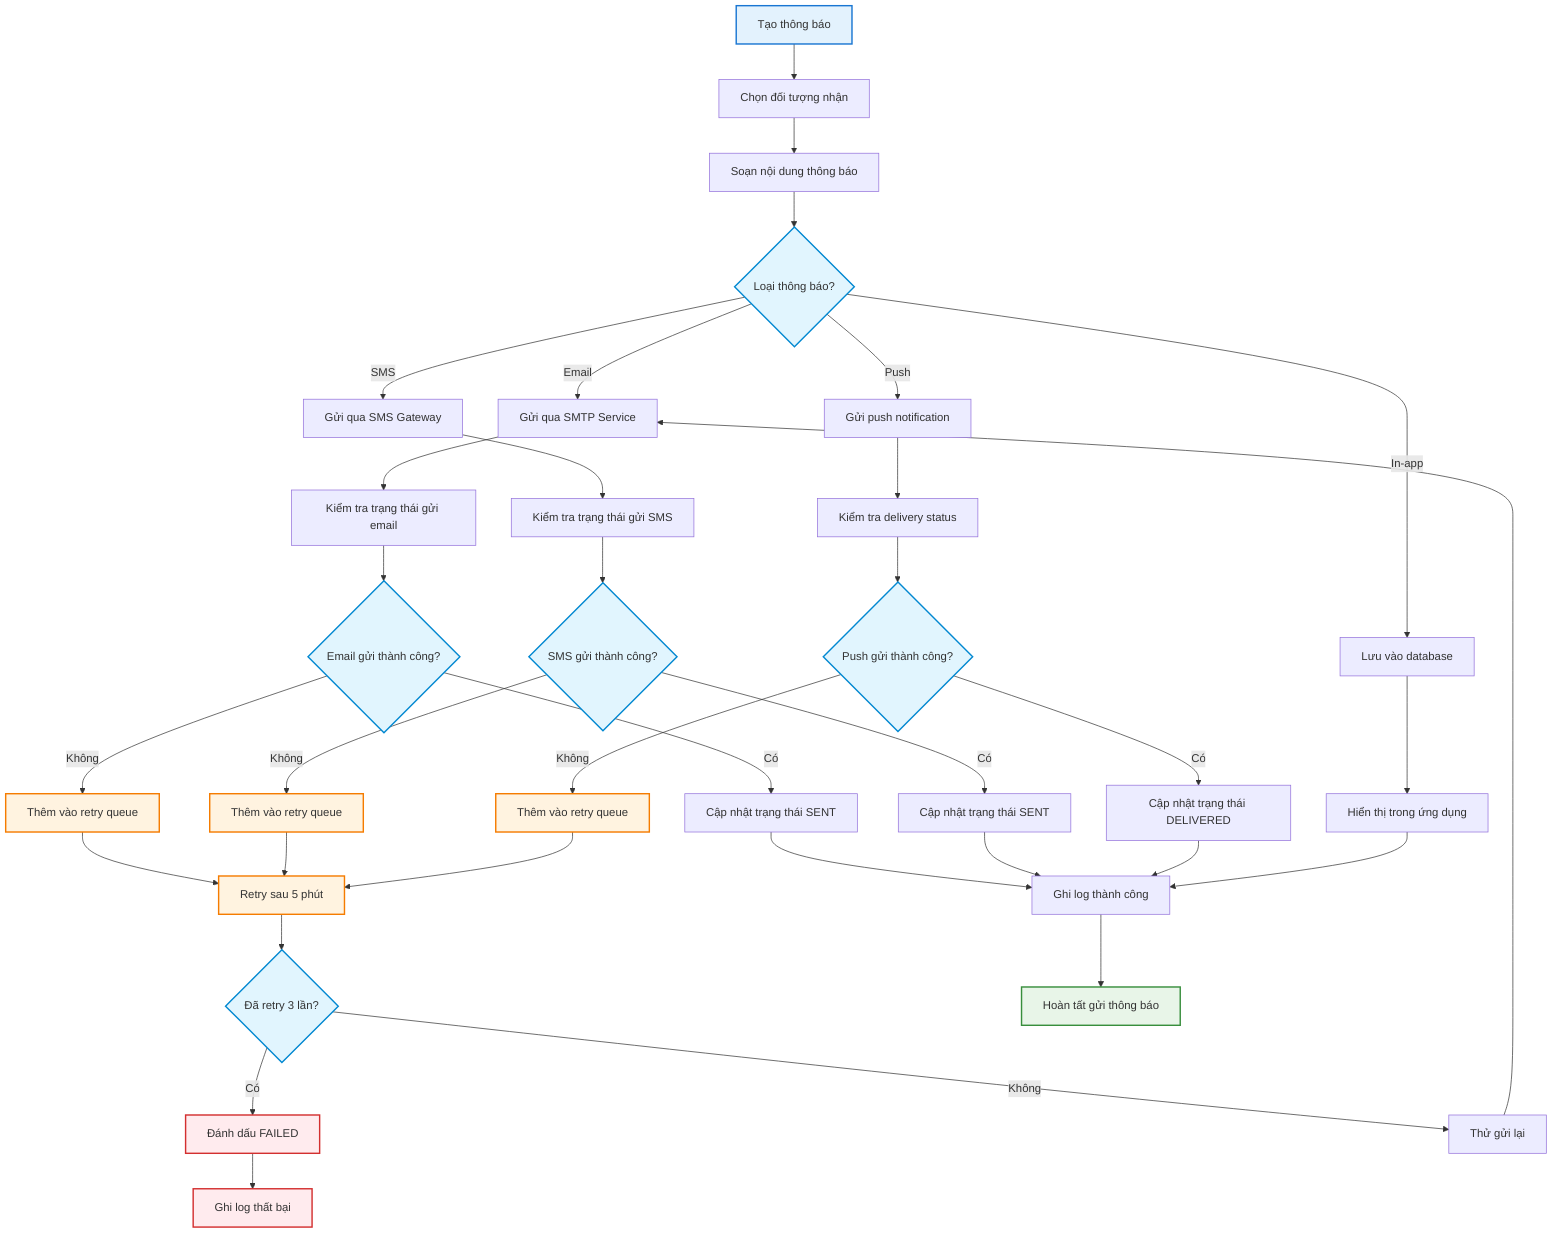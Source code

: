 %% QUY TRÌNH HỆ THỐNG THÔNG BÁO
%% Tối ưu cho Draw.io import

flowchart TD
    A[Tạo thông báo] --> B[Chọn đối tượng nhận]
    B --> C[Soạn nội dung thông báo]
    C --> D{Loại thông báo?}
    
    D -->|Email| E[Gửi qua SMTP Service]
    D -->|SMS| F[Gửi qua SMS Gateway]
    D -->|In-app| G[Lưu vào database]
    D -->|Push| H[Gửi push notification]
    
    E --> I[Kiểm tra trạng thái gửi email]
    F --> J[Kiểm tra trạng thái gửi SMS]
    G --> K[Hiển thị trong ứng dụng]
    H --> L[Kiểm tra delivery status]
    
    I --> M{Email gửi thành công?}
    J --> N{SMS gửi thành công?}
    L --> O{Push gửi thành công?}
    
    M -->|Không| P[Thêm vào retry queue]
    M -->|Có| Q[Cập nhật trạng thái SENT]
    
    N -->|Không| R[Thêm vào retry queue]
    N -->|Có| S[Cập nhật trạng thái SENT]
    
    O -->|Không| T[Thêm vào retry queue]
    O -->|Có| U[Cập nhật trạng thái DELIVERED]
    
    P --> V[Retry sau 5 phút]
    R --> V
    T --> V
    V --> W{Đã retry 3 lần?}
    W -->|Có| X[Đánh dấu FAILED]
    W -->|Không| Y[Thử gửi lại]
    Y --> E
    
    Q --> Z[Ghi log thành công]
    S --> Z
    U --> Z
    K --> Z
    Z --> AA[Hoàn tất gửi thông báo]
    X --> BB[Ghi log thất bại]

    %% Styling
    classDef startNode fill:#e3f2fd,stroke:#1976d2,stroke-width:2px
    classDef successNode fill:#e8f5e8,stroke:#388e3c,stroke-width:2px
    classDef errorNode fill:#ffebee,stroke:#d32f2f,stroke-width:2px
    classDef warningNode fill:#fff3e0,stroke:#f57c00,stroke-width:2px
    classDef decisionNode fill:#e1f5fe,stroke:#0288d1,stroke-width:2px

    class A startNode
    class AA successNode
    class X,BB errorNode
    class P,R,T,V warningNode
    class D,M,N,O,W decisionNode